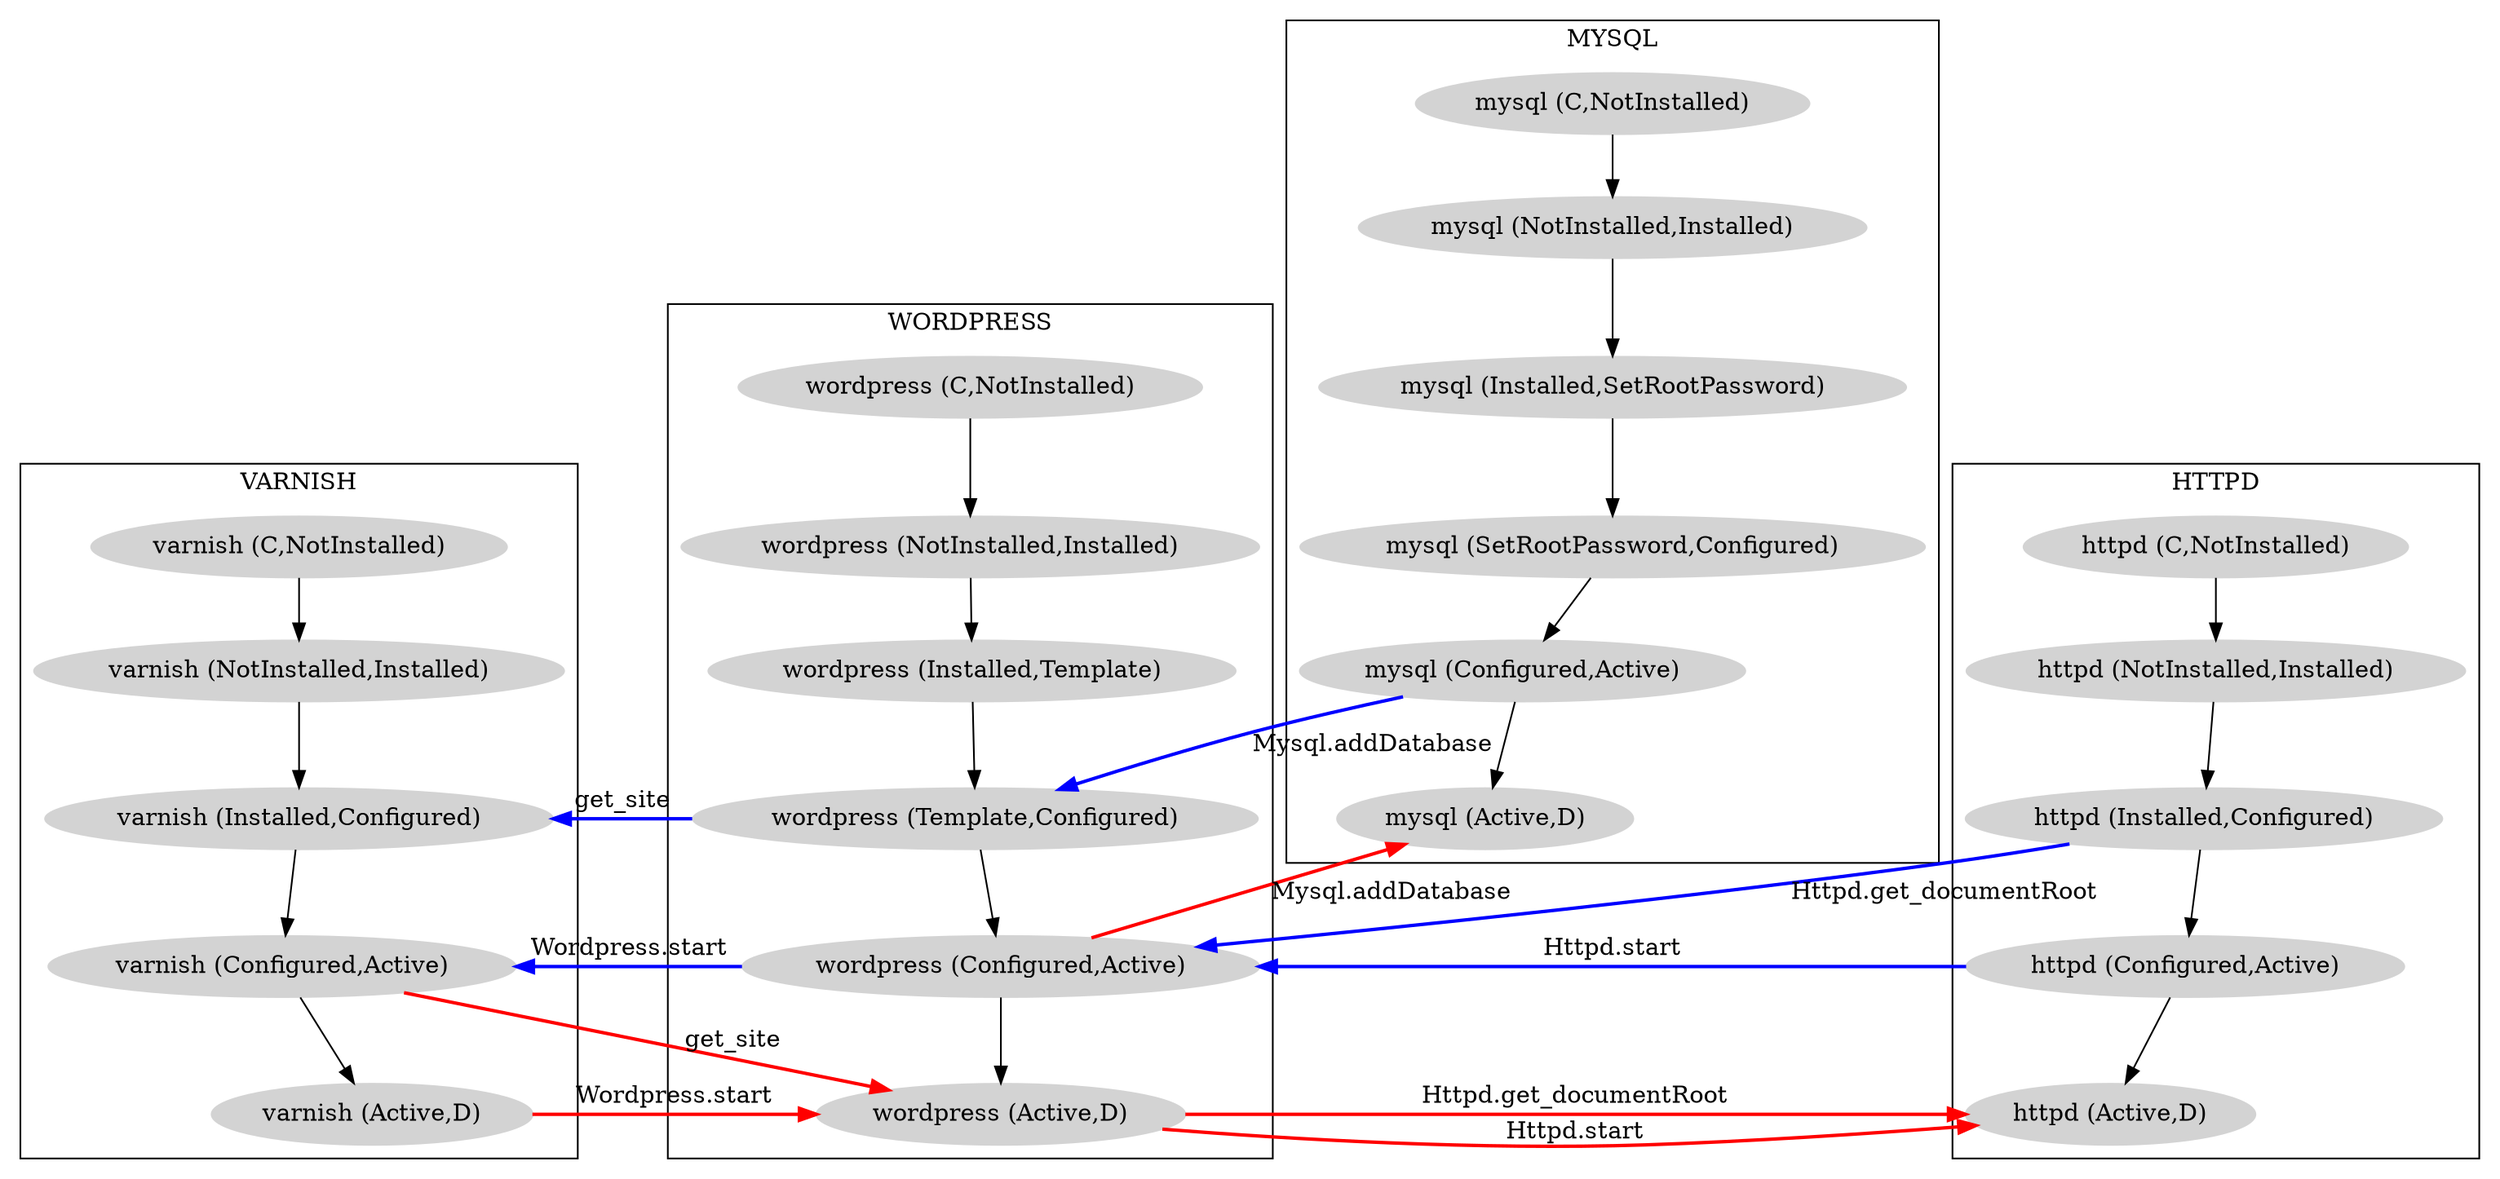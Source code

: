 // Abstract plan in DOT file representation 

digraph {

	// Instance line of varnish
	subgraph cluster_varnish {
		node[style=filled, color=lightgrey];
		"varnish (C,NotInstalled)" -> "varnish (NotInstalled,Installed)";
		"varnish (NotInstalled,Installed)" -> "varnish (Installed,Configured)";
		"varnish (Installed,Configured)" -> "varnish (Configured,Active)";
		"varnish (Configured,Active)" -> "varnish (Active,D)";
		label="VARNISH";
	}

	// Instance line of wordpress
	subgraph cluster_wordpress {
		node[style=filled, color=lightgrey];
		"wordpress (C,NotInstalled)" -> "wordpress (NotInstalled,Installed)";
		"wordpress (NotInstalled,Installed)" -> "wordpress (Installed,Template)";
		"wordpress (Installed,Template)" -> "wordpress (Template,Configured)";
		"wordpress (Template,Configured)" -> "wordpress (Configured,Active)";
		"wordpress (Configured,Active)" -> "wordpress (Active,D)";
		label="WORDPRESS";
	}

	// Instance line of httpd
	subgraph cluster_httpd {
		node[style=filled, color=lightgrey];
		"httpd (C,NotInstalled)" -> "httpd (NotInstalled,Installed)";
		"httpd (NotInstalled,Installed)" -> "httpd (Installed,Configured)";
		"httpd (Installed,Configured)" -> "httpd (Configured,Active)";
		"httpd (Configured,Active)" -> "httpd (Active,D)";
		label="HTTPD";
	}

	// Instance line of mysql
	subgraph cluster_mysql {
		node[style=filled, color=lightgrey];
		"mysql (C,NotInstalled)" -> "mysql (NotInstalled,Installed)";
		"mysql (NotInstalled,Installed)" -> "mysql (Installed,SetRootPassword)";
		"mysql (Installed,SetRootPassword)" -> "mysql (SetRootPassword,Configured)";
		"mysql (SetRootPassword,Configured)" -> "mysql (Configured,Active)";
		"mysql (Configured,Active)" -> "mysql (Active,D)";
		label="MYSQL";
	}
	// Edges from instance line of varnish
		"varnish (Configured,Active)" -> "wordpress (Active,D)" [style=bold, label="get_site", color=red];
		"varnish (Active,D)" -> "wordpress (Active,D)" [style=bold, label="Wordpress.start", color=red];

	// Edges from instance line of wordpress
		"wordpress (Template,Configured)" -> "varnish (Installed,Configured)" [style=bold, label="get_site", color=blue];
		"wordpress (Configured,Active)" -> "varnish (Configured,Active)" [style=bold, label="Wordpress.start", color=blue];
		"wordpress (Configured,Active)" -> "mysql (Active,D)" [style=bold, label="Mysql.addDatabase", color=red];
		"wordpress (Active,D)" -> "httpd (Active,D)" [style=bold, label="Httpd.start", color=red]; 
		"wordpress (Active,D)" -> "httpd (Active,D)" [style=bold, label="Httpd.get_documentRoot", color=red];

	// Edges from instance line of httpd
		"httpd (Installed,Configured)" -> "wordpress (Configured,Active)" [style=bold, label="Httpd.get_documentRoot", color=blue];
		"httpd (Configured,Active)" -> "wordpress (Configured,Active)" [style=bold, label="Httpd.start", color=blue];

	// Edges from instance line of mysql
		"mysql (Configured,Active)" -> "wordpress (Template,Configured)" [style=bold, label="Mysql.addDatabase", color=blue];
}
